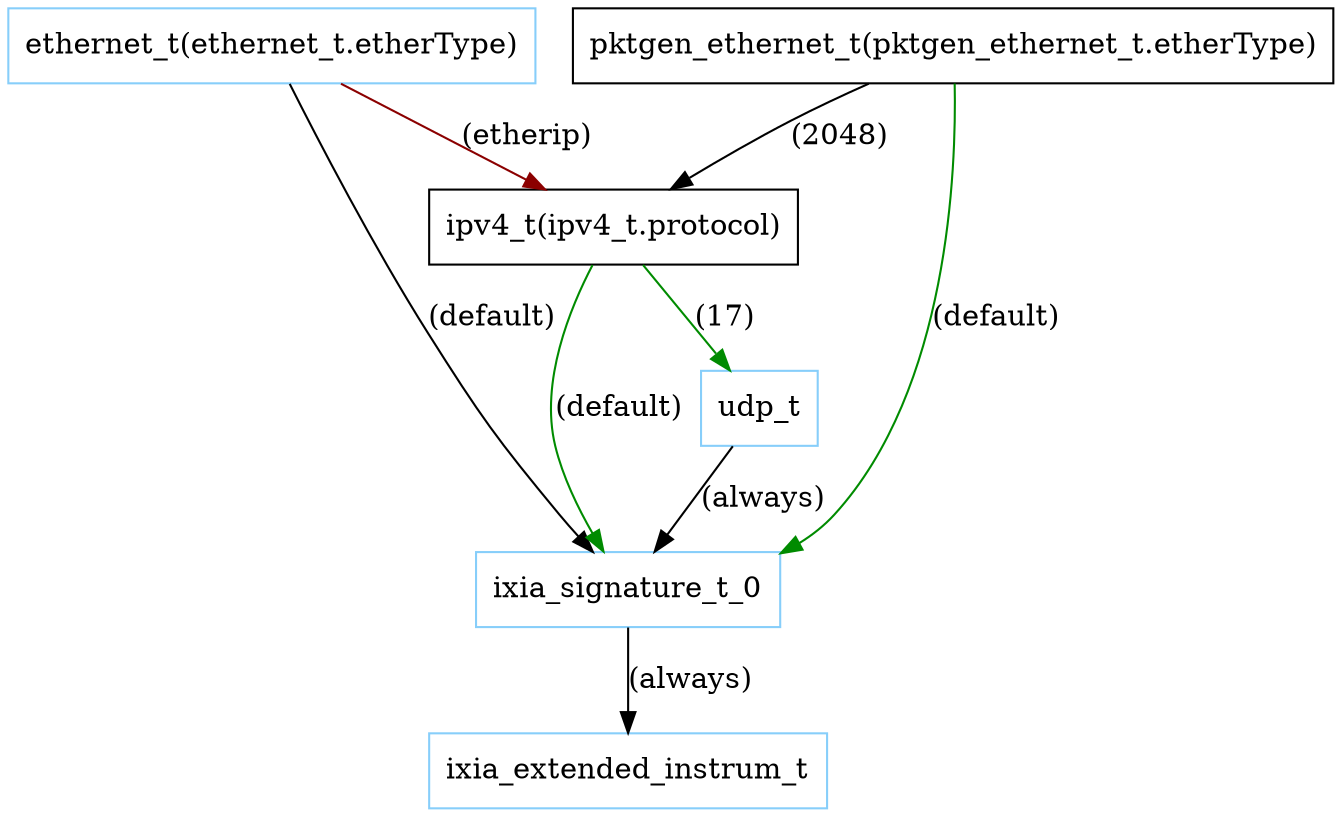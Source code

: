 digraph Transition{

ethernet_t ["shape" = rectangle, "label" = "ethernet_t(ethernet_t.etherType)","color" = lightskyblue]

ipv4_t ["shape" = rectangle, "label" = "ipv4_t(ipv4_t.protocol)"]

ixia_signature_t_0 ["shape" = rectangle, "label" = "ixia_signature_t_0","color" = lightskyblue]

udp_t ["shape" = rectangle, "label" = "udp_t","color" = lightskyblue]

ixia_extended_instrum_t ["shape" = rectangle, "label" = "ixia_extended_instrum_t","color" = lightskyblue]

pktgen_ethernet_t ["shape" = rectangle, "label" = "pktgen_ethernet_t(pktgen_ethernet_t.etherType)"]

ethernet_t -> ipv4_t ["shape" = rectangle, "label" = "(etherip)","color" = red4]

ethernet_t -> ixia_signature_t_0 ["shape" = rectangle, "label" = "(default)"]

ipv4_t -> ixia_signature_t_0 ["shape" = rectangle, "label" = "(default)","color" = green4]

ipv4_t -> udp_t ["shape" = rectangle, "label" = "(17)","color" = green4]

ixia_signature_t_0 -> ixia_extended_instrum_t ["shape" = rectangle, "label" = "(always)"]

pktgen_ethernet_t -> ipv4_t ["shape" = rectangle, "label" = "(2048)"]

pktgen_ethernet_t -> ixia_signature_t_0 ["shape" = rectangle, "label" = "(default)","color" = green4]

udp_t -> ixia_signature_t_0 ["shape" = rectangle, "label" = "(always)"]

}

